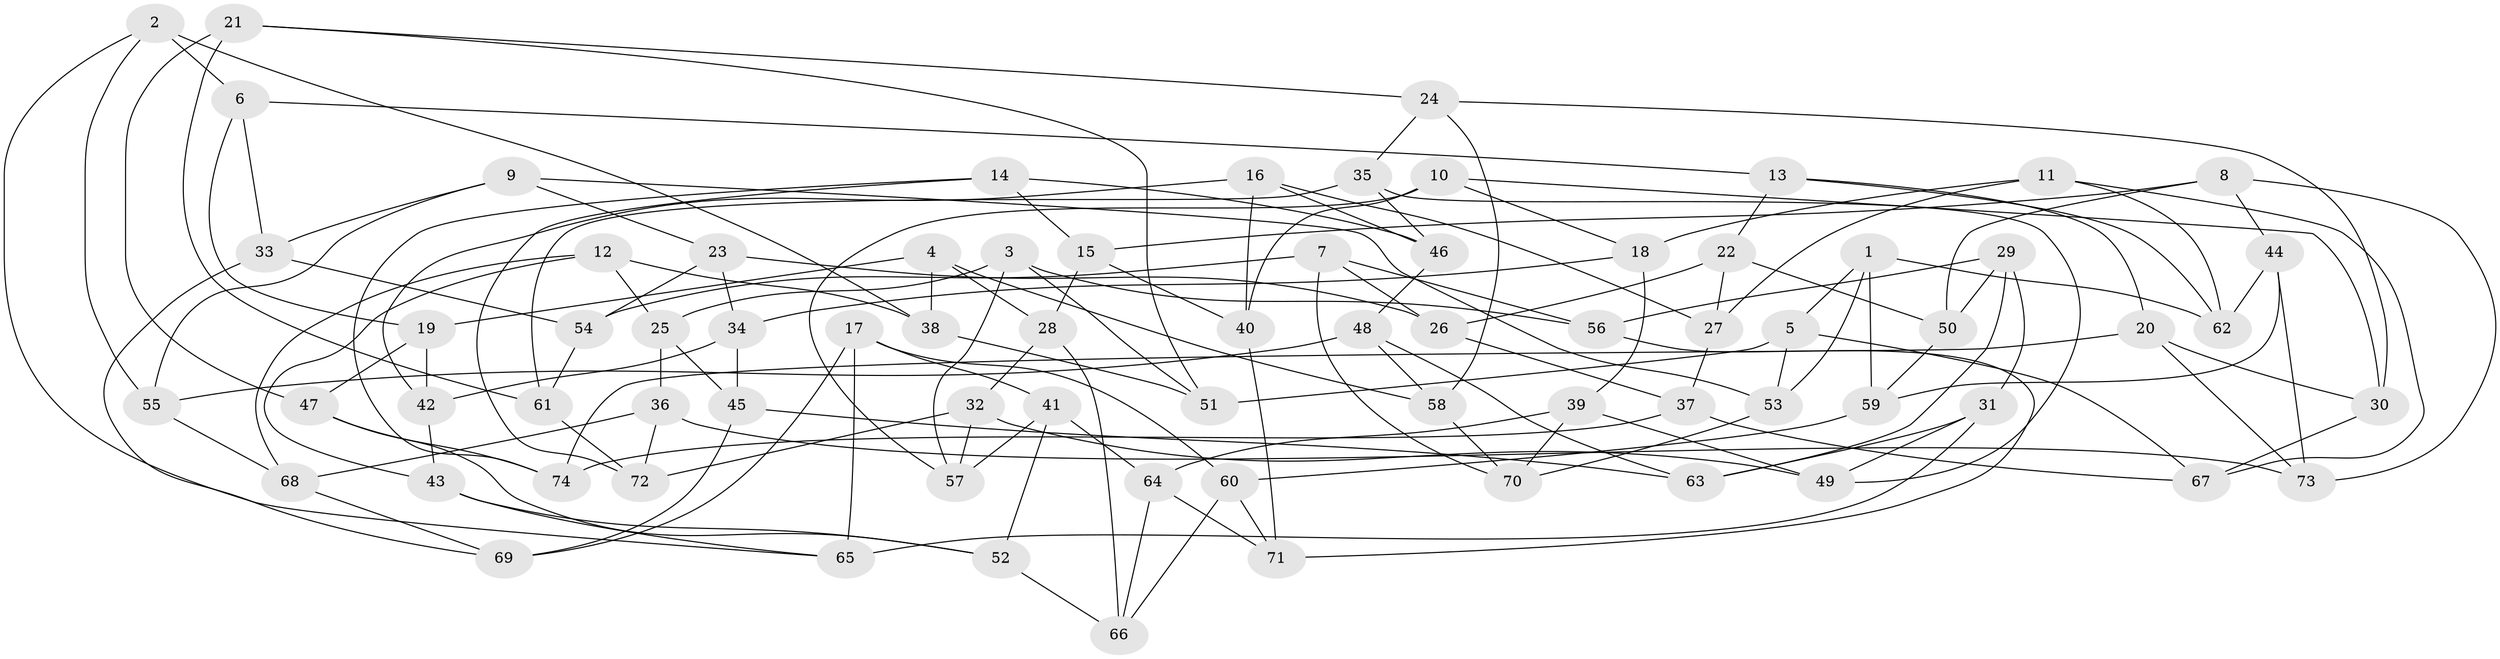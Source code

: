 // Generated by graph-tools (version 1.1) at 2025/16/03/09/25 04:16:42]
// undirected, 74 vertices, 148 edges
graph export_dot {
graph [start="1"]
  node [color=gray90,style=filled];
  1;
  2;
  3;
  4;
  5;
  6;
  7;
  8;
  9;
  10;
  11;
  12;
  13;
  14;
  15;
  16;
  17;
  18;
  19;
  20;
  21;
  22;
  23;
  24;
  25;
  26;
  27;
  28;
  29;
  30;
  31;
  32;
  33;
  34;
  35;
  36;
  37;
  38;
  39;
  40;
  41;
  42;
  43;
  44;
  45;
  46;
  47;
  48;
  49;
  50;
  51;
  52;
  53;
  54;
  55;
  56;
  57;
  58;
  59;
  60;
  61;
  62;
  63;
  64;
  65;
  66;
  67;
  68;
  69;
  70;
  71;
  72;
  73;
  74;
  1 -- 53;
  1 -- 59;
  1 -- 62;
  1 -- 5;
  2 -- 6;
  2 -- 65;
  2 -- 38;
  2 -- 55;
  3 -- 51;
  3 -- 25;
  3 -- 56;
  3 -- 57;
  4 -- 28;
  4 -- 58;
  4 -- 19;
  4 -- 38;
  5 -- 51;
  5 -- 53;
  5 -- 67;
  6 -- 19;
  6 -- 13;
  6 -- 33;
  7 -- 70;
  7 -- 56;
  7 -- 26;
  7 -- 54;
  8 -- 73;
  8 -- 50;
  8 -- 15;
  8 -- 44;
  9 -- 55;
  9 -- 53;
  9 -- 23;
  9 -- 33;
  10 -- 57;
  10 -- 40;
  10 -- 30;
  10 -- 18;
  11 -- 18;
  11 -- 62;
  11 -- 27;
  11 -- 67;
  12 -- 43;
  12 -- 38;
  12 -- 68;
  12 -- 25;
  13 -- 22;
  13 -- 62;
  13 -- 20;
  14 -- 46;
  14 -- 74;
  14 -- 15;
  14 -- 72;
  15 -- 28;
  15 -- 40;
  16 -- 46;
  16 -- 27;
  16 -- 42;
  16 -- 40;
  17 -- 41;
  17 -- 65;
  17 -- 69;
  17 -- 60;
  18 -- 39;
  18 -- 34;
  19 -- 47;
  19 -- 42;
  20 -- 73;
  20 -- 74;
  20 -- 30;
  21 -- 51;
  21 -- 61;
  21 -- 24;
  21 -- 47;
  22 -- 50;
  22 -- 27;
  22 -- 26;
  23 -- 34;
  23 -- 54;
  23 -- 26;
  24 -- 30;
  24 -- 58;
  24 -- 35;
  25 -- 45;
  25 -- 36;
  26 -- 37;
  27 -- 37;
  28 -- 66;
  28 -- 32;
  29 -- 56;
  29 -- 50;
  29 -- 63;
  29 -- 31;
  30 -- 67;
  31 -- 49;
  31 -- 65;
  31 -- 63;
  32 -- 49;
  32 -- 72;
  32 -- 57;
  33 -- 54;
  33 -- 69;
  34 -- 42;
  34 -- 45;
  35 -- 49;
  35 -- 46;
  35 -- 61;
  36 -- 68;
  36 -- 72;
  36 -- 73;
  37 -- 74;
  37 -- 67;
  38 -- 51;
  39 -- 49;
  39 -- 70;
  39 -- 64;
  40 -- 71;
  41 -- 64;
  41 -- 57;
  41 -- 52;
  42 -- 43;
  43 -- 65;
  43 -- 52;
  44 -- 59;
  44 -- 73;
  44 -- 62;
  45 -- 63;
  45 -- 69;
  46 -- 48;
  47 -- 74;
  47 -- 52;
  48 -- 58;
  48 -- 63;
  48 -- 55;
  50 -- 59;
  52 -- 66;
  53 -- 70;
  54 -- 61;
  55 -- 68;
  56 -- 71;
  58 -- 70;
  59 -- 60;
  60 -- 71;
  60 -- 66;
  61 -- 72;
  64 -- 66;
  64 -- 71;
  68 -- 69;
}
